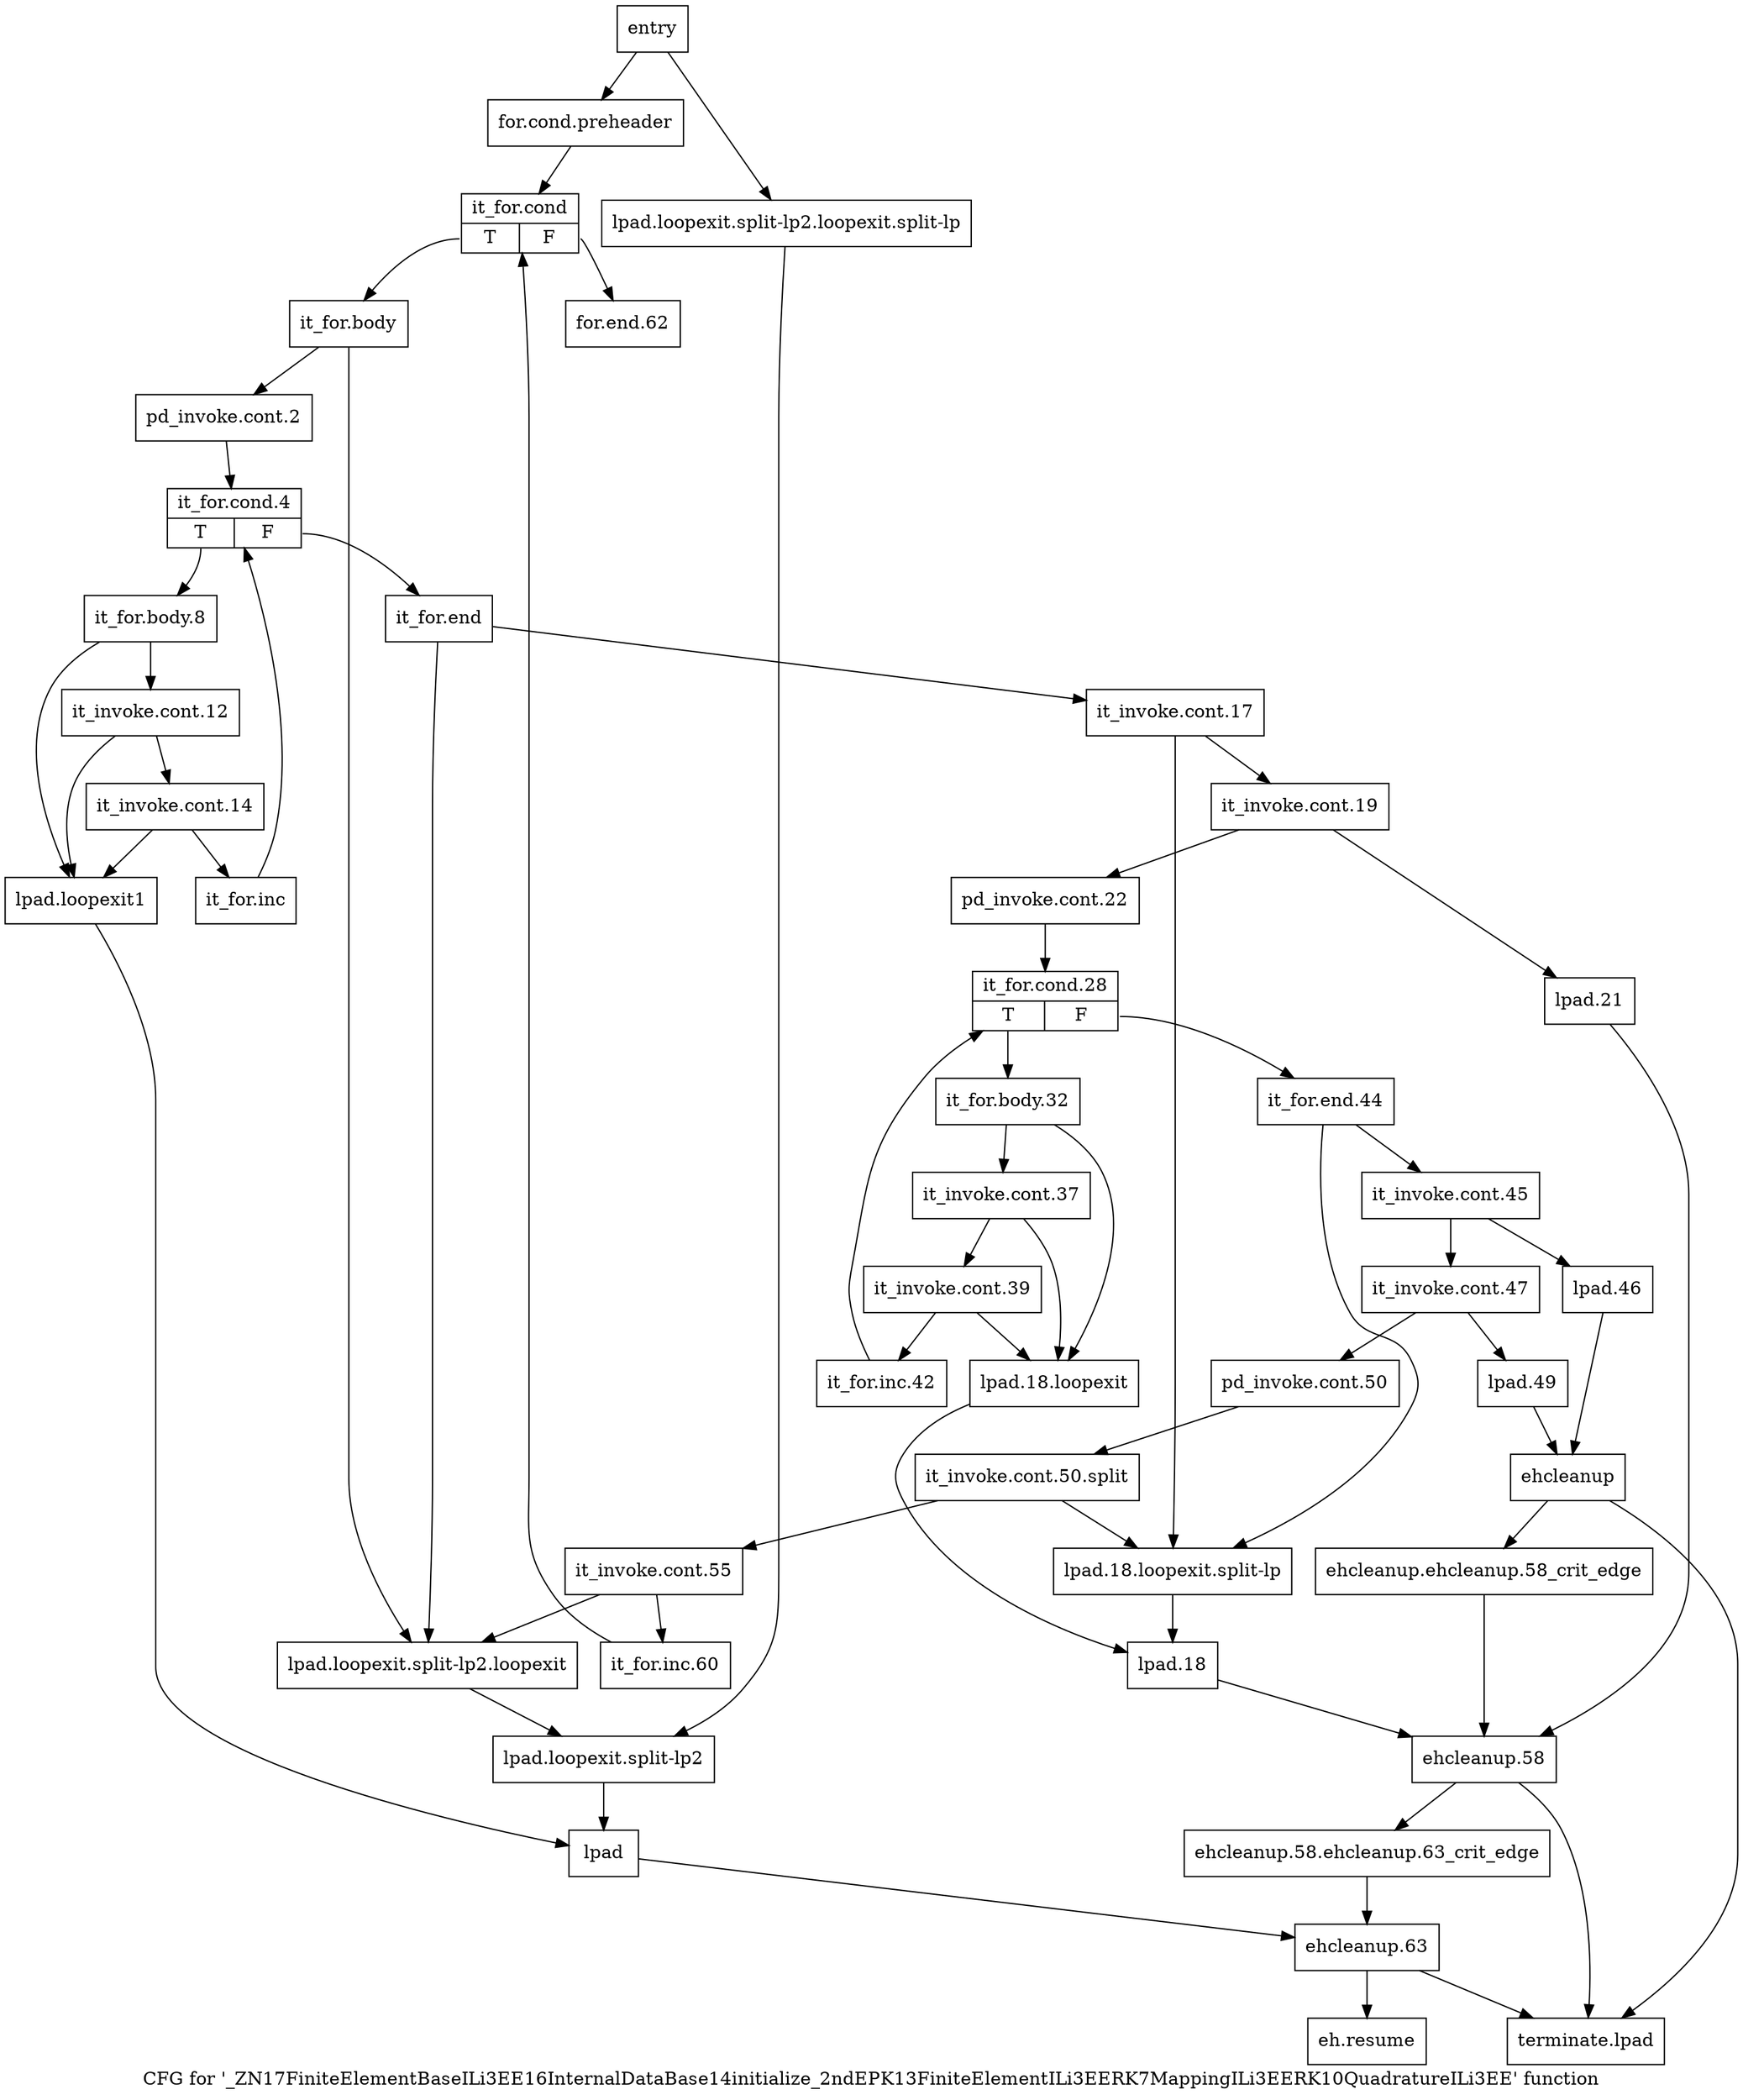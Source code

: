digraph "CFG for '_ZN17FiniteElementBaseILi3EE16InternalDataBase14initialize_2ndEPK13FiniteElementILi3EERK7MappingILi3EERK10QuadratureILi3EE' function" {
	label="CFG for '_ZN17FiniteElementBaseILi3EE16InternalDataBase14initialize_2ndEPK13FiniteElementILi3EERK7MappingILi3EERK10QuadratureILi3EE' function";

	Node0x4d7a3f0 [shape=record,label="{entry}"];
	Node0x4d7a3f0 -> Node0x4d7a440;
	Node0x4d7a3f0 -> Node0x4d7a7b0;
	Node0x4d7a440 [shape=record,label="{for.cond.preheader}"];
	Node0x4d7a440 -> Node0x4d7a490;
	Node0x4d7a490 [shape=record,label="{it_for.cond|{<s0>T|<s1>F}}"];
	Node0x4d7a490:s0 -> Node0x4d7a4e0;
	Node0x4d7a490:s1 -> Node0x4d7b070;
	Node0x4d7a4e0 [shape=record,label="{it_for.body}"];
	Node0x4d7a4e0 -> Node0x4d7a530;
	Node0x4d7a4e0 -> Node0x4d7a760;
	Node0x4d7a530 [shape=record,label="{pd_invoke.cont.2}"];
	Node0x4d7a530 -> Node0x4d7a580;
	Node0x4d7a580 [shape=record,label="{it_for.cond.4|{<s0>T|<s1>F}}"];
	Node0x4d7a580:s0 -> Node0x4d7a5d0;
	Node0x4d7a580:s1 -> Node0x4d7a8a0;
	Node0x4d7a5d0 [shape=record,label="{it_for.body.8}"];
	Node0x4d7a5d0 -> Node0x4d7a620;
	Node0x4d7a5d0 -> Node0x4d7a710;
	Node0x4d7a620 [shape=record,label="{it_invoke.cont.12}"];
	Node0x4d7a620 -> Node0x4d7a670;
	Node0x4d7a620 -> Node0x4d7a710;
	Node0x4d7a670 [shape=record,label="{it_invoke.cont.14}"];
	Node0x4d7a670 -> Node0x4d7a6c0;
	Node0x4d7a670 -> Node0x4d7a710;
	Node0x4d7a6c0 [shape=record,label="{it_for.inc}"];
	Node0x4d7a6c0 -> Node0x4d7a580;
	Node0x4d7a710 [shape=record,label="{lpad.loopexit1}"];
	Node0x4d7a710 -> Node0x4d7a850;
	Node0x4d7a760 [shape=record,label="{lpad.loopexit.split-lp2.loopexit}"];
	Node0x4d7a760 -> Node0x4d7a800;
	Node0x4d7a7b0 [shape=record,label="{lpad.loopexit.split-lp2.loopexit.split-lp}"];
	Node0x4d7a7b0 -> Node0x4d7a800;
	Node0x4d7a800 [shape=record,label="{lpad.loopexit.split-lp2}"];
	Node0x4d7a800 -> Node0x4d7a850;
	Node0x4d7a850 [shape=record,label="{lpad}"];
	Node0x4d7a850 -> Node0x4d7b0c0;
	Node0x4d7a8a0 [shape=record,label="{it_for.end}"];
	Node0x4d7a8a0 -> Node0x4d7a8f0;
	Node0x4d7a8a0 -> Node0x4d7a760;
	Node0x4d7a8f0 [shape=record,label="{it_invoke.cont.17}"];
	Node0x4d7a8f0 -> Node0x4d7a940;
	Node0x4d7a8f0 -> Node0x4d7abc0;
	Node0x4d7a940 [shape=record,label="{it_invoke.cont.19}"];
	Node0x4d7a940 -> Node0x4d7a990;
	Node0x4d7a940 -> Node0x4d7ac60;
	Node0x4d7a990 [shape=record,label="{pd_invoke.cont.22}"];
	Node0x4d7a990 -> Node0x4d7a9e0;
	Node0x4d7a9e0 [shape=record,label="{it_for.cond.28|{<s0>T|<s1>F}}"];
	Node0x4d7a9e0:s0 -> Node0x4d7aa30;
	Node0x4d7a9e0:s1 -> Node0x4d7acb0;
	Node0x4d7aa30 [shape=record,label="{it_for.body.32}"];
	Node0x4d7aa30 -> Node0x4d7aa80;
	Node0x4d7aa30 -> Node0x4d7ab70;
	Node0x4d7aa80 [shape=record,label="{it_invoke.cont.37}"];
	Node0x4d7aa80 -> Node0x4d7aad0;
	Node0x4d7aa80 -> Node0x4d7ab70;
	Node0x4d7aad0 [shape=record,label="{it_invoke.cont.39}"];
	Node0x4d7aad0 -> Node0x4d7ab20;
	Node0x4d7aad0 -> Node0x4d7ab70;
	Node0x4d7ab20 [shape=record,label="{it_for.inc.42}"];
	Node0x4d7ab20 -> Node0x4d7a9e0;
	Node0x4d7ab70 [shape=record,label="{lpad.18.loopexit}"];
	Node0x4d7ab70 -> Node0x4d7ac10;
	Node0x4d7abc0 [shape=record,label="{lpad.18.loopexit.split-lp}"];
	Node0x4d7abc0 -> Node0x4d7ac10;
	Node0x4d7ac10 [shape=record,label="{lpad.18}"];
	Node0x4d7ac10 -> Node0x4d7afd0;
	Node0x4d7ac60 [shape=record,label="{lpad.21}"];
	Node0x4d7ac60 -> Node0x4d7afd0;
	Node0x4d7acb0 [shape=record,label="{it_for.end.44}"];
	Node0x4d7acb0 -> Node0x4d7ad00;
	Node0x4d7acb0 -> Node0x4d7abc0;
	Node0x4d7ad00 [shape=record,label="{it_invoke.cont.45}"];
	Node0x4d7ad00 -> Node0x4d7ad50;
	Node0x4d7ad00 -> Node0x4d7ae90;
	Node0x4d7ad50 [shape=record,label="{it_invoke.cont.47}"];
	Node0x4d7ad50 -> Node0x4d7ada0;
	Node0x4d7ad50 -> Node0x4d7aee0;
	Node0x4d7ada0 [shape=record,label="{pd_invoke.cont.50}"];
	Node0x4d7ada0 -> Node0xa3b4740;
	Node0xa3b4740 [shape=record,label="{it_invoke.cont.50.split}"];
	Node0xa3b4740 -> Node0x4d7adf0;
	Node0xa3b4740 -> Node0x4d7abc0;
	Node0x4d7adf0 [shape=record,label="{it_invoke.cont.55}"];
	Node0x4d7adf0 -> Node0x4d7ae40;
	Node0x4d7adf0 -> Node0x4d7a760;
	Node0x4d7ae40 [shape=record,label="{it_for.inc.60}"];
	Node0x4d7ae40 -> Node0x4d7a490;
	Node0x4d7ae90 [shape=record,label="{lpad.46}"];
	Node0x4d7ae90 -> Node0x4d7af30;
	Node0x4d7aee0 [shape=record,label="{lpad.49}"];
	Node0x4d7aee0 -> Node0x4d7af30;
	Node0x4d7af30 [shape=record,label="{ehcleanup}"];
	Node0x4d7af30 -> Node0x4d7af80;
	Node0x4d7af30 -> Node0x4d7b160;
	Node0x4d7af80 [shape=record,label="{ehcleanup.ehcleanup.58_crit_edge}"];
	Node0x4d7af80 -> Node0x4d7afd0;
	Node0x4d7afd0 [shape=record,label="{ehcleanup.58}"];
	Node0x4d7afd0 -> Node0x4d7b020;
	Node0x4d7afd0 -> Node0x4d7b160;
	Node0x4d7b020 [shape=record,label="{ehcleanup.58.ehcleanup.63_crit_edge}"];
	Node0x4d7b020 -> Node0x4d7b0c0;
	Node0x4d7b070 [shape=record,label="{for.end.62}"];
	Node0x4d7b0c0 [shape=record,label="{ehcleanup.63}"];
	Node0x4d7b0c0 -> Node0x4d7b110;
	Node0x4d7b0c0 -> Node0x4d7b160;
	Node0x4d7b110 [shape=record,label="{eh.resume}"];
	Node0x4d7b160 [shape=record,label="{terminate.lpad}"];
}
